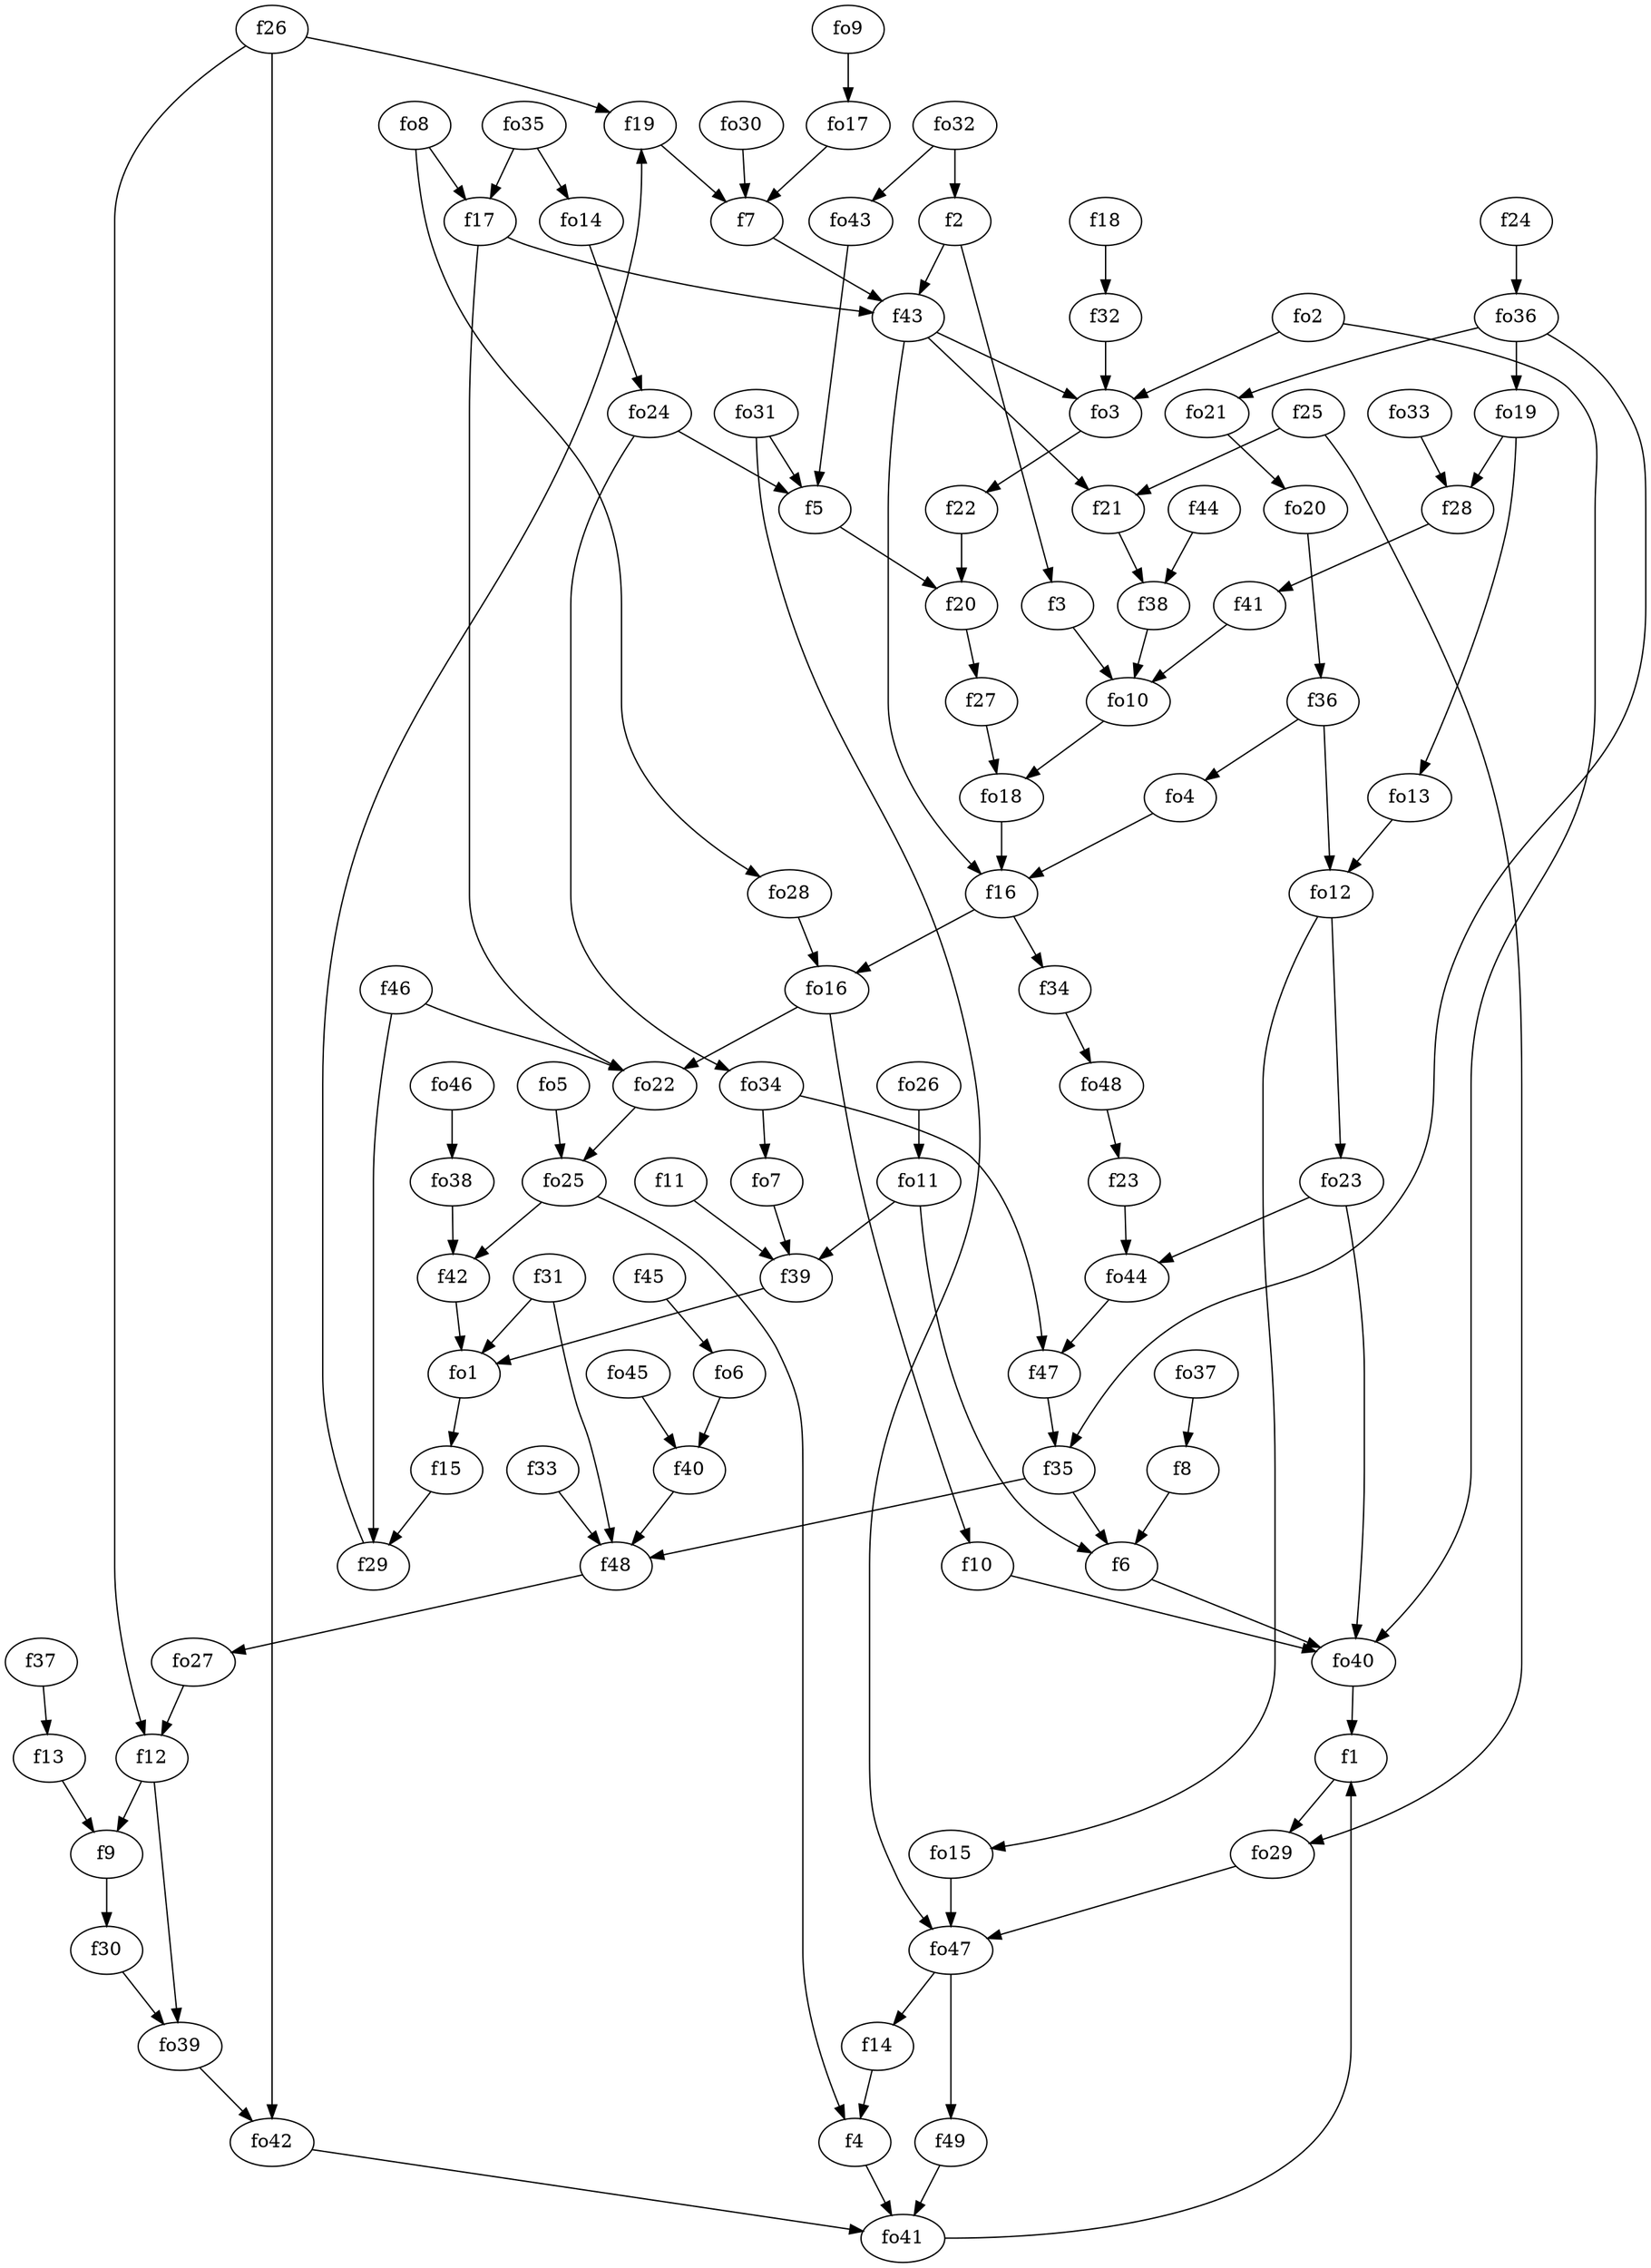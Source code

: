 strict digraph  {
f1;
f2;
f3;
f4;
f5;
f6;
f7;
f8;
f9;
f10;
f11;
f12;
f13;
f14;
f15;
f16;
f17;
f18;
f19;
f20;
f21;
f22;
f23;
f24;
f25;
f26;
f27;
f28;
f29;
f30;
f31;
f32;
f33;
f34;
f35;
f36;
f37;
f38;
f39;
f40;
f41;
f42;
f43;
f44;
f45;
f46;
f47;
f48;
f49;
fo1;
fo2;
fo3;
fo4;
fo5;
fo6;
fo7;
fo8;
fo9;
fo10;
fo11;
fo12;
fo13;
fo14;
fo15;
fo16;
fo17;
fo18;
fo19;
fo20;
fo21;
fo22;
fo23;
fo24;
fo25;
fo26;
fo27;
fo28;
fo29;
fo30;
fo31;
fo32;
fo33;
fo34;
fo35;
fo36;
fo37;
fo38;
fo39;
fo40;
fo41;
fo42;
fo43;
fo44;
fo45;
fo46;
fo47;
fo48;
f1 -> fo29  [weight=2];
f2 -> f3  [weight=2];
f2 -> f43  [weight=2];
f3 -> fo10  [weight=2];
f4 -> fo41  [weight=2];
f5 -> f20  [weight=2];
f6 -> fo40  [weight=2];
f7 -> f43  [weight=2];
f8 -> f6  [weight=2];
f9 -> f30  [weight=2];
f10 -> fo40  [weight=2];
f11 -> f39  [weight=2];
f12 -> f9  [weight=2];
f12 -> fo39  [weight=2];
f13 -> f9  [weight=2];
f14 -> f4  [weight=2];
f15 -> f29  [weight=2];
f16 -> f34  [weight=2];
f16 -> fo16  [weight=2];
f17 -> f43  [weight=2];
f17 -> fo22  [weight=2];
f18 -> f32  [weight=2];
f19 -> f7  [weight=2];
f20 -> f27  [weight=2];
f21 -> f38  [weight=2];
f22 -> f20  [weight=2];
f23 -> fo44  [weight=2];
f24 -> fo36  [weight=2];
f25 -> f21  [weight=2];
f25 -> fo29  [weight=2];
f26 -> f12  [weight=2];
f26 -> fo42  [weight=2];
f26 -> f19  [weight=2];
f27 -> fo18  [weight=2];
f28 -> f41  [weight=2];
f29 -> f19  [weight=2];
f30 -> fo39  [weight=2];
f31 -> fo1  [weight=2];
f31 -> f48  [weight=2];
f32 -> fo3  [weight=2];
f33 -> f48  [weight=2];
f34 -> fo48  [weight=2];
f35 -> f6  [weight=2];
f35 -> f48  [weight=2];
f36 -> fo4  [weight=2];
f36 -> fo12  [weight=2];
f37 -> f13  [weight=2];
f38 -> fo10  [weight=2];
f39 -> fo1  [weight=2];
f40 -> f48  [weight=2];
f41 -> fo10  [weight=2];
f42 -> fo1  [weight=2];
f43 -> f16  [weight=2];
f43 -> fo3  [weight=2];
f43 -> f21  [weight=2];
f44 -> f38  [weight=2];
f45 -> fo6  [weight=2];
f46 -> fo22  [weight=2];
f46 -> f29  [weight=2];
f47 -> f35  [weight=2];
f48 -> fo27  [weight=2];
f49 -> fo41  [weight=2];
fo1 -> f15  [weight=2];
fo2 -> fo40  [weight=2];
fo2 -> fo3  [weight=2];
fo3 -> f22  [weight=2];
fo4 -> f16  [weight=2];
fo5 -> fo25  [weight=2];
fo6 -> f40  [weight=2];
fo7 -> f39  [weight=2];
fo8 -> fo28  [weight=2];
fo8 -> f17  [weight=2];
fo9 -> fo17  [weight=2];
fo10 -> fo18  [weight=2];
fo11 -> f39  [weight=2];
fo11 -> f6  [weight=2];
fo12 -> fo23  [weight=2];
fo12 -> fo15  [weight=2];
fo13 -> fo12  [weight=2];
fo14 -> fo24  [weight=2];
fo15 -> fo47  [weight=2];
fo16 -> f10  [weight=2];
fo16 -> fo22  [weight=2];
fo17 -> f7  [weight=2];
fo18 -> f16  [weight=2];
fo19 -> f28  [weight=2];
fo19 -> fo13  [weight=2];
fo20 -> f36  [weight=2];
fo21 -> fo20  [weight=2];
fo22 -> fo25  [weight=2];
fo23 -> fo40  [weight=2];
fo23 -> fo44  [weight=2];
fo24 -> f5  [weight=2];
fo24 -> fo34  [weight=2];
fo25 -> f42  [weight=2];
fo25 -> f4  [weight=2];
fo26 -> fo11  [weight=2];
fo27 -> f12  [weight=2];
fo28 -> fo16  [weight=2];
fo29 -> fo47  [weight=2];
fo30 -> f7  [weight=2];
fo31 -> fo47  [weight=2];
fo31 -> f5  [weight=2];
fo32 -> fo43  [weight=2];
fo32 -> f2  [weight=2];
fo33 -> f28  [weight=2];
fo34 -> f47  [weight=2];
fo34 -> fo7  [weight=2];
fo35 -> fo14  [weight=2];
fo35 -> f17  [weight=2];
fo36 -> fo21  [weight=2];
fo36 -> f35  [weight=2];
fo36 -> fo19  [weight=2];
fo37 -> f8  [weight=2];
fo38 -> f42  [weight=2];
fo39 -> fo42  [weight=2];
fo40 -> f1  [weight=2];
fo41 -> f1  [weight=2];
fo42 -> fo41  [weight=2];
fo43 -> f5  [weight=2];
fo44 -> f47  [weight=2];
fo45 -> f40  [weight=2];
fo46 -> fo38  [weight=2];
fo47 -> f14  [weight=2];
fo47 -> f49  [weight=2];
fo48 -> f23  [weight=2];
}
